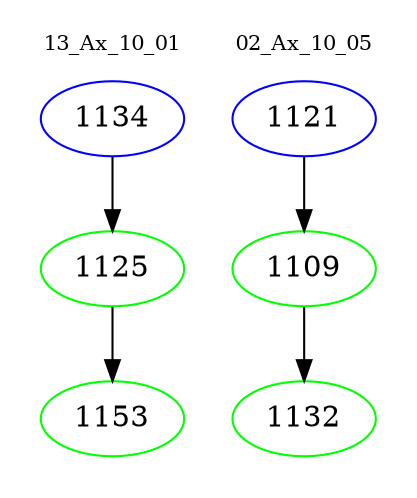 digraph{
subgraph cluster_0 {
color = white
label = "13_Ax_10_01";
fontsize=10;
T0_1134 [label="1134", color="blue"]
T0_1134 -> T0_1125 [color="black"]
T0_1125 [label="1125", color="green"]
T0_1125 -> T0_1153 [color="black"]
T0_1153 [label="1153", color="green"]
}
subgraph cluster_1 {
color = white
label = "02_Ax_10_05";
fontsize=10;
T1_1121 [label="1121", color="blue"]
T1_1121 -> T1_1109 [color="black"]
T1_1109 [label="1109", color="green"]
T1_1109 -> T1_1132 [color="black"]
T1_1132 [label="1132", color="green"]
}
}
